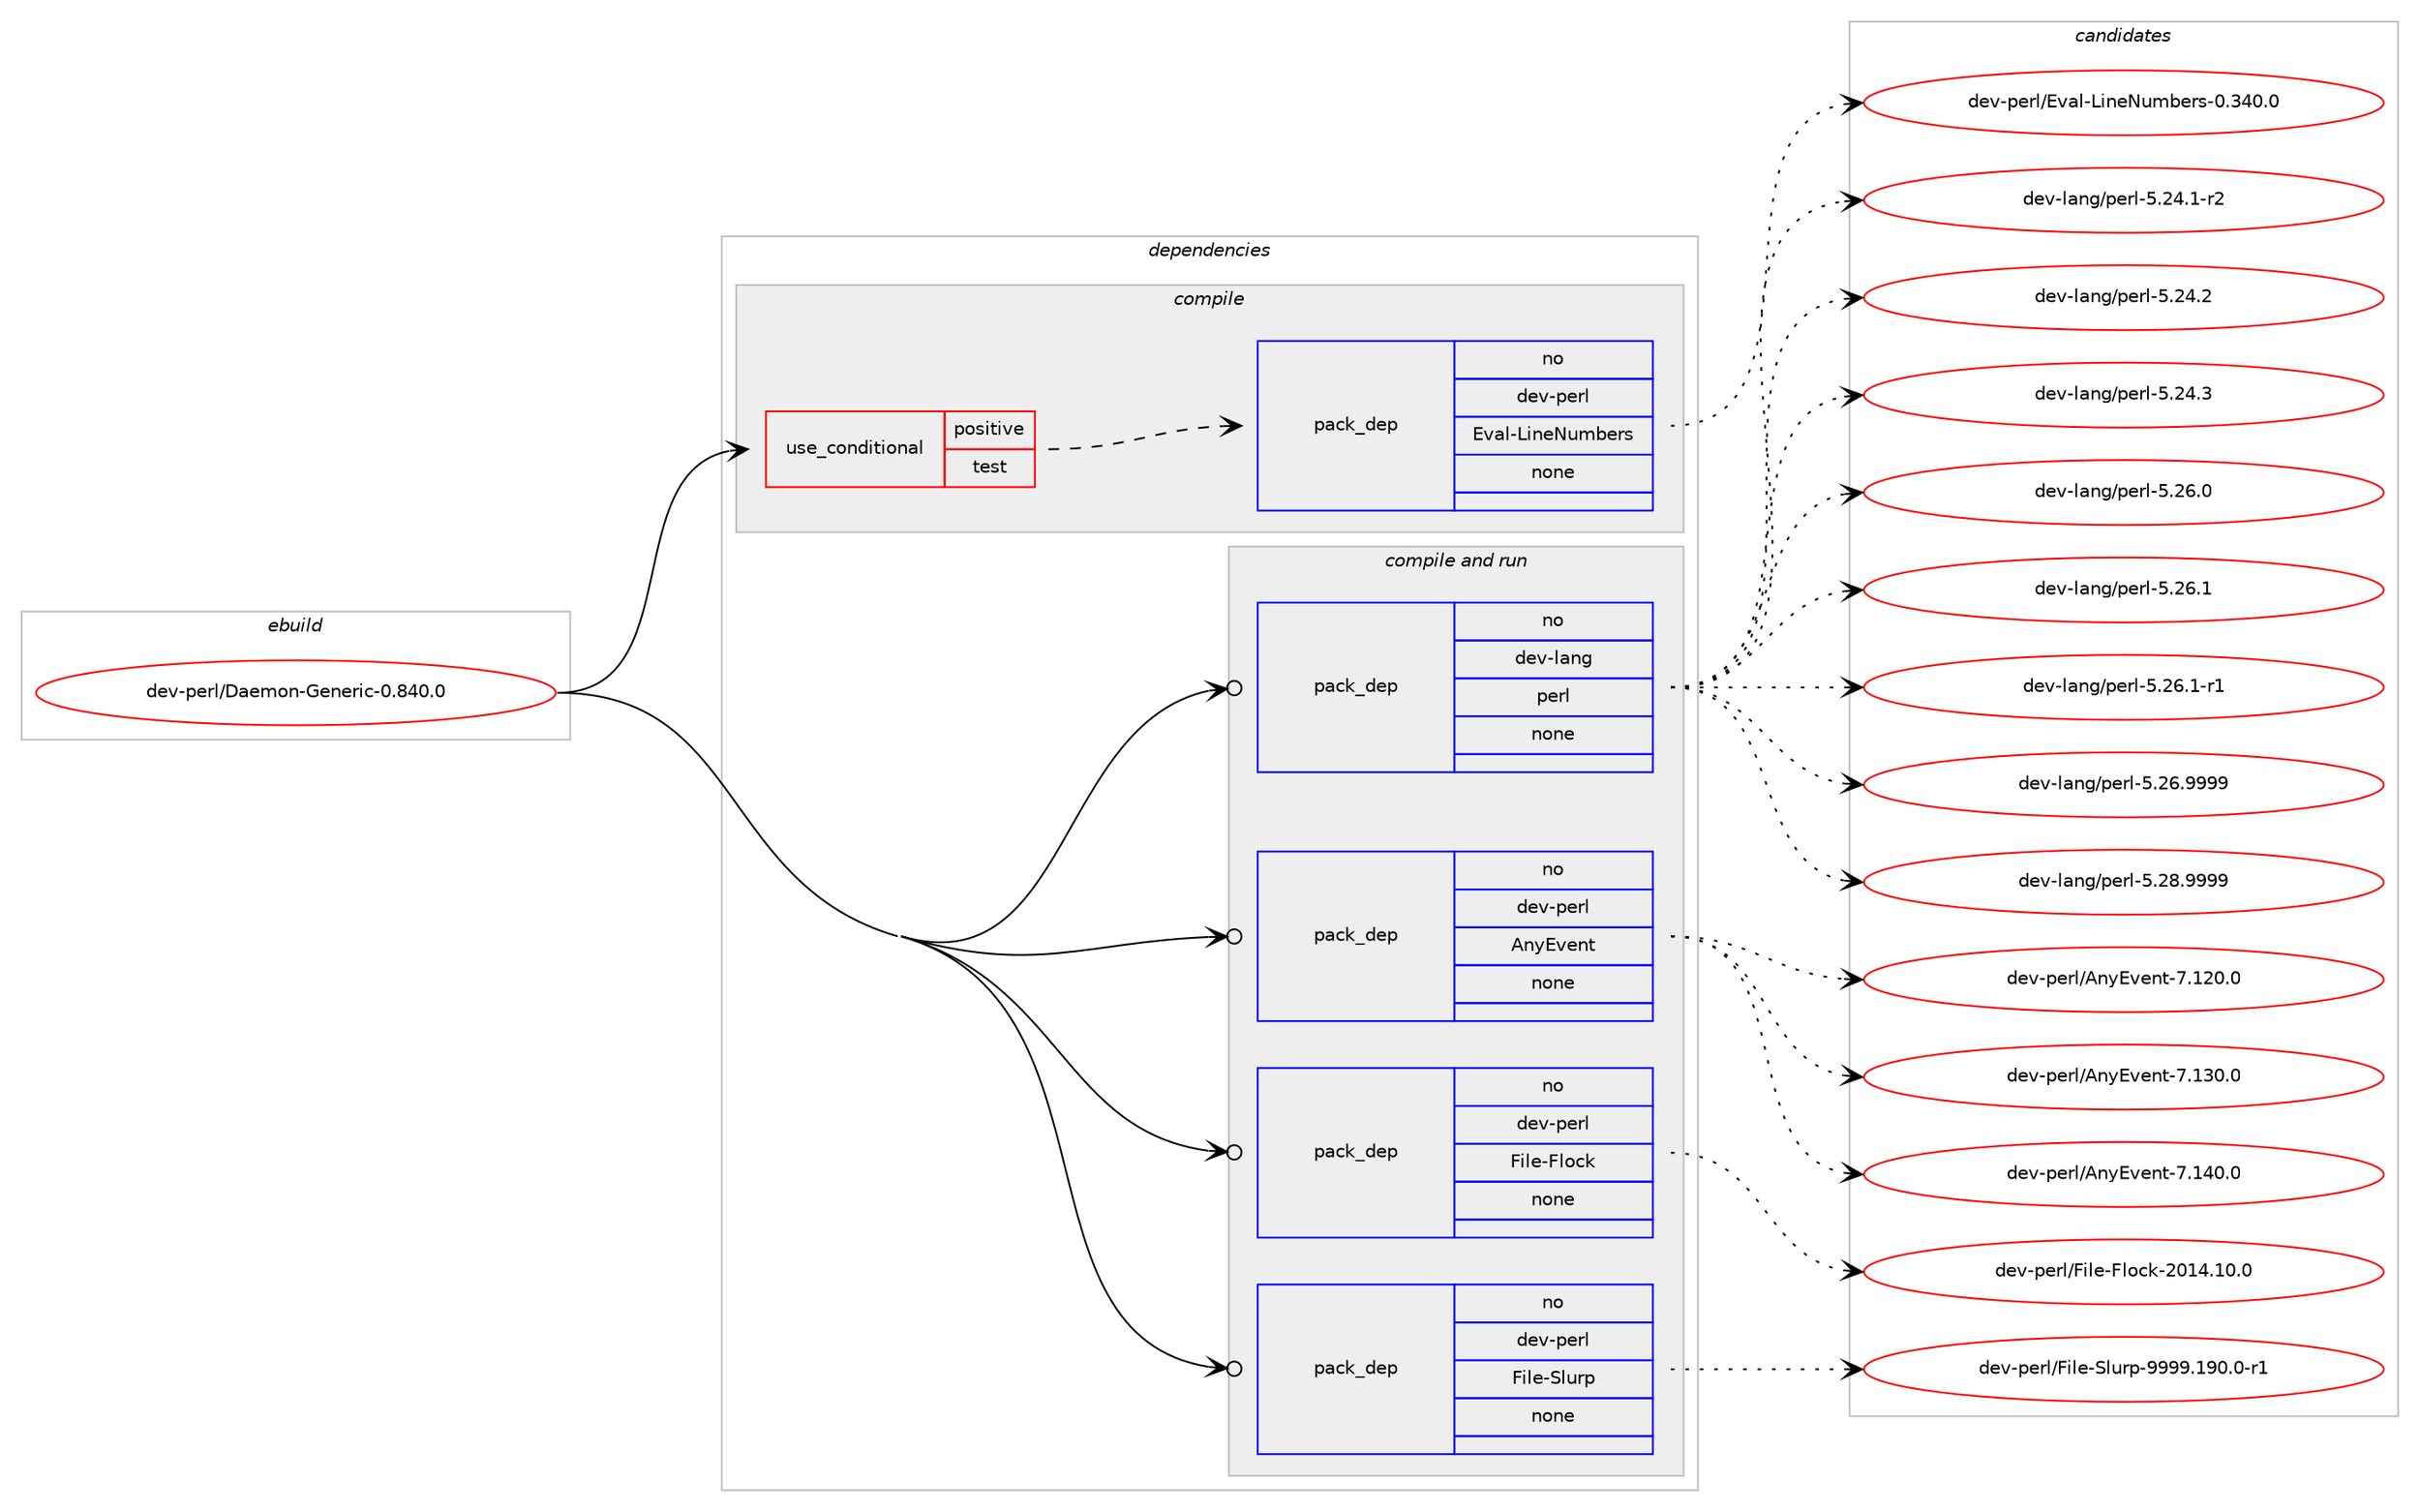 digraph prolog {

# *************
# Graph options
# *************

newrank=true;
concentrate=true;
compound=true;
graph [rankdir=LR,fontname=Helvetica,fontsize=10,ranksep=1.5];#, ranksep=2.5, nodesep=0.2];
edge  [arrowhead=vee];
node  [fontname=Helvetica,fontsize=10];

# **********
# The ebuild
# **********

subgraph cluster_leftcol {
color=gray;
rank=same;
label=<<i>ebuild</i>>;
id [label="dev-perl/Daemon-Generic-0.840.0", color=red, width=4, href="../dev-perl/Daemon-Generic-0.840.0.svg"];
}

# ****************
# The dependencies
# ****************

subgraph cluster_midcol {
color=gray;
label=<<i>dependencies</i>>;
subgraph cluster_compile {
fillcolor="#eeeeee";
style=filled;
label=<<i>compile</i>>;
subgraph cond26978 {
dependency127501 [label=<<TABLE BORDER="0" CELLBORDER="1" CELLSPACING="0" CELLPADDING="4"><TR><TD ROWSPAN="3" CELLPADDING="10">use_conditional</TD></TR><TR><TD>positive</TD></TR><TR><TD>test</TD></TR></TABLE>>, shape=none, color=red];
subgraph pack96855 {
dependency127502 [label=<<TABLE BORDER="0" CELLBORDER="1" CELLSPACING="0" CELLPADDING="4" WIDTH="220"><TR><TD ROWSPAN="6" CELLPADDING="30">pack_dep</TD></TR><TR><TD WIDTH="110">no</TD></TR><TR><TD>dev-perl</TD></TR><TR><TD>Eval-LineNumbers</TD></TR><TR><TD>none</TD></TR><TR><TD></TD></TR></TABLE>>, shape=none, color=blue];
}
dependency127501:e -> dependency127502:w [weight=20,style="dashed",arrowhead="vee"];
}
id:e -> dependency127501:w [weight=20,style="solid",arrowhead="vee"];
}
subgraph cluster_compileandrun {
fillcolor="#eeeeee";
style=filled;
label=<<i>compile and run</i>>;
subgraph pack96856 {
dependency127503 [label=<<TABLE BORDER="0" CELLBORDER="1" CELLSPACING="0" CELLPADDING="4" WIDTH="220"><TR><TD ROWSPAN="6" CELLPADDING="30">pack_dep</TD></TR><TR><TD WIDTH="110">no</TD></TR><TR><TD>dev-lang</TD></TR><TR><TD>perl</TD></TR><TR><TD>none</TD></TR><TR><TD></TD></TR></TABLE>>, shape=none, color=blue];
}
id:e -> dependency127503:w [weight=20,style="solid",arrowhead="odotvee"];
subgraph pack96857 {
dependency127504 [label=<<TABLE BORDER="0" CELLBORDER="1" CELLSPACING="0" CELLPADDING="4" WIDTH="220"><TR><TD ROWSPAN="6" CELLPADDING="30">pack_dep</TD></TR><TR><TD WIDTH="110">no</TD></TR><TR><TD>dev-perl</TD></TR><TR><TD>AnyEvent</TD></TR><TR><TD>none</TD></TR><TR><TD></TD></TR></TABLE>>, shape=none, color=blue];
}
id:e -> dependency127504:w [weight=20,style="solid",arrowhead="odotvee"];
subgraph pack96858 {
dependency127505 [label=<<TABLE BORDER="0" CELLBORDER="1" CELLSPACING="0" CELLPADDING="4" WIDTH="220"><TR><TD ROWSPAN="6" CELLPADDING="30">pack_dep</TD></TR><TR><TD WIDTH="110">no</TD></TR><TR><TD>dev-perl</TD></TR><TR><TD>File-Flock</TD></TR><TR><TD>none</TD></TR><TR><TD></TD></TR></TABLE>>, shape=none, color=blue];
}
id:e -> dependency127505:w [weight=20,style="solid",arrowhead="odotvee"];
subgraph pack96859 {
dependency127506 [label=<<TABLE BORDER="0" CELLBORDER="1" CELLSPACING="0" CELLPADDING="4" WIDTH="220"><TR><TD ROWSPAN="6" CELLPADDING="30">pack_dep</TD></TR><TR><TD WIDTH="110">no</TD></TR><TR><TD>dev-perl</TD></TR><TR><TD>File-Slurp</TD></TR><TR><TD>none</TD></TR><TR><TD></TD></TR></TABLE>>, shape=none, color=blue];
}
id:e -> dependency127506:w [weight=20,style="solid",arrowhead="odotvee"];
}
subgraph cluster_run {
fillcolor="#eeeeee";
style=filled;
label=<<i>run</i>>;
}
}

# **************
# The candidates
# **************

subgraph cluster_choices {
rank=same;
color=gray;
label=<<i>candidates</i>>;

subgraph choice96855 {
color=black;
nodesep=1;
choice10010111845112101114108476911897108457610511010178117109981011141154548465152484648 [label="dev-perl/Eval-LineNumbers-0.340.0", color=red, width=4,href="../dev-perl/Eval-LineNumbers-0.340.0.svg"];
dependency127502:e -> choice10010111845112101114108476911897108457610511010178117109981011141154548465152484648:w [style=dotted,weight="100"];
}
subgraph choice96856 {
color=black;
nodesep=1;
choice100101118451089711010347112101114108455346505246494511450 [label="dev-lang/perl-5.24.1-r2", color=red, width=4,href="../dev-lang/perl-5.24.1-r2.svg"];
choice10010111845108971101034711210111410845534650524650 [label="dev-lang/perl-5.24.2", color=red, width=4,href="../dev-lang/perl-5.24.2.svg"];
choice10010111845108971101034711210111410845534650524651 [label="dev-lang/perl-5.24.3", color=red, width=4,href="../dev-lang/perl-5.24.3.svg"];
choice10010111845108971101034711210111410845534650544648 [label="dev-lang/perl-5.26.0", color=red, width=4,href="../dev-lang/perl-5.26.0.svg"];
choice10010111845108971101034711210111410845534650544649 [label="dev-lang/perl-5.26.1", color=red, width=4,href="../dev-lang/perl-5.26.1.svg"];
choice100101118451089711010347112101114108455346505446494511449 [label="dev-lang/perl-5.26.1-r1", color=red, width=4,href="../dev-lang/perl-5.26.1-r1.svg"];
choice10010111845108971101034711210111410845534650544657575757 [label="dev-lang/perl-5.26.9999", color=red, width=4,href="../dev-lang/perl-5.26.9999.svg"];
choice10010111845108971101034711210111410845534650564657575757 [label="dev-lang/perl-5.28.9999", color=red, width=4,href="../dev-lang/perl-5.28.9999.svg"];
dependency127503:e -> choice100101118451089711010347112101114108455346505246494511450:w [style=dotted,weight="100"];
dependency127503:e -> choice10010111845108971101034711210111410845534650524650:w [style=dotted,weight="100"];
dependency127503:e -> choice10010111845108971101034711210111410845534650524651:w [style=dotted,weight="100"];
dependency127503:e -> choice10010111845108971101034711210111410845534650544648:w [style=dotted,weight="100"];
dependency127503:e -> choice10010111845108971101034711210111410845534650544649:w [style=dotted,weight="100"];
dependency127503:e -> choice100101118451089711010347112101114108455346505446494511449:w [style=dotted,weight="100"];
dependency127503:e -> choice10010111845108971101034711210111410845534650544657575757:w [style=dotted,weight="100"];
dependency127503:e -> choice10010111845108971101034711210111410845534650564657575757:w [style=dotted,weight="100"];
}
subgraph choice96857 {
color=black;
nodesep=1;
choice100101118451121011141084765110121691181011101164555464950484648 [label="dev-perl/AnyEvent-7.120.0", color=red, width=4,href="../dev-perl/AnyEvent-7.120.0.svg"];
choice100101118451121011141084765110121691181011101164555464951484648 [label="dev-perl/AnyEvent-7.130.0", color=red, width=4,href="../dev-perl/AnyEvent-7.130.0.svg"];
choice100101118451121011141084765110121691181011101164555464952484648 [label="dev-perl/AnyEvent-7.140.0", color=red, width=4,href="../dev-perl/AnyEvent-7.140.0.svg"];
dependency127504:e -> choice100101118451121011141084765110121691181011101164555464950484648:w [style=dotted,weight="100"];
dependency127504:e -> choice100101118451121011141084765110121691181011101164555464951484648:w [style=dotted,weight="100"];
dependency127504:e -> choice100101118451121011141084765110121691181011101164555464952484648:w [style=dotted,weight="100"];
}
subgraph choice96858 {
color=black;
nodesep=1;
choice10010111845112101114108477010510810145701081119910745504849524649484648 [label="dev-perl/File-Flock-2014.10.0", color=red, width=4,href="../dev-perl/File-Flock-2014.10.0.svg"];
dependency127505:e -> choice10010111845112101114108477010510810145701081119910745504849524649484648:w [style=dotted,weight="100"];
}
subgraph choice96859 {
color=black;
nodesep=1;
choice100101118451121011141084770105108101458310811711411245575757574649574846484511449 [label="dev-perl/File-Slurp-9999.190.0-r1", color=red, width=4,href="../dev-perl/File-Slurp-9999.190.0-r1.svg"];
dependency127506:e -> choice100101118451121011141084770105108101458310811711411245575757574649574846484511449:w [style=dotted,weight="100"];
}
}

}
